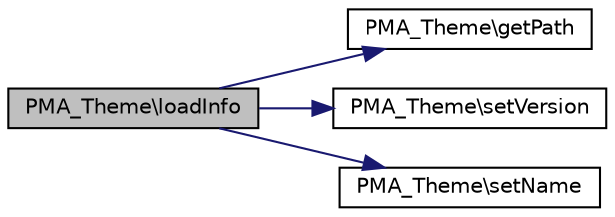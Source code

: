 digraph G
{
  edge [fontname="Helvetica",fontsize="10",labelfontname="Helvetica",labelfontsize="10"];
  node [fontname="Helvetica",fontsize="10",shape=record];
  rankdir="LR";
  Node1 [label="PMA_Theme\\loadInfo",height=0.2,width=0.4,color="black", fillcolor="grey75", style="filled" fontcolor="black"];
  Node1 -> Node2 [color="midnightblue",fontsize="10",style="solid",fontname="Helvetica"];
  Node2 [label="PMA_Theme\\getPath",height=0.2,width=0.4,color="black", fillcolor="white", style="filled",URL="$classPMA__Theme.html#ad1f1b40090e2cf8202e0579b137c0792",tooltip="returns path to theme"];
  Node1 -> Node3 [color="midnightblue",fontsize="10",style="solid",fontname="Helvetica"];
  Node3 [label="PMA_Theme\\setVersion",height=0.2,width=0.4,color="black", fillcolor="white", style="filled",URL="$classPMA__Theme.html#a788882efcdd28638814319799afe31b2",tooltip="sets version"];
  Node1 -> Node4 [color="midnightblue",fontsize="10",style="solid",fontname="Helvetica"];
  Node4 [label="PMA_Theme\\setName",height=0.2,width=0.4,color="black", fillcolor="white", style="filled",URL="$classPMA__Theme.html#a1ef42a0310b92b5ec74eb2d7c9a52769",tooltip="sets name"];
}

